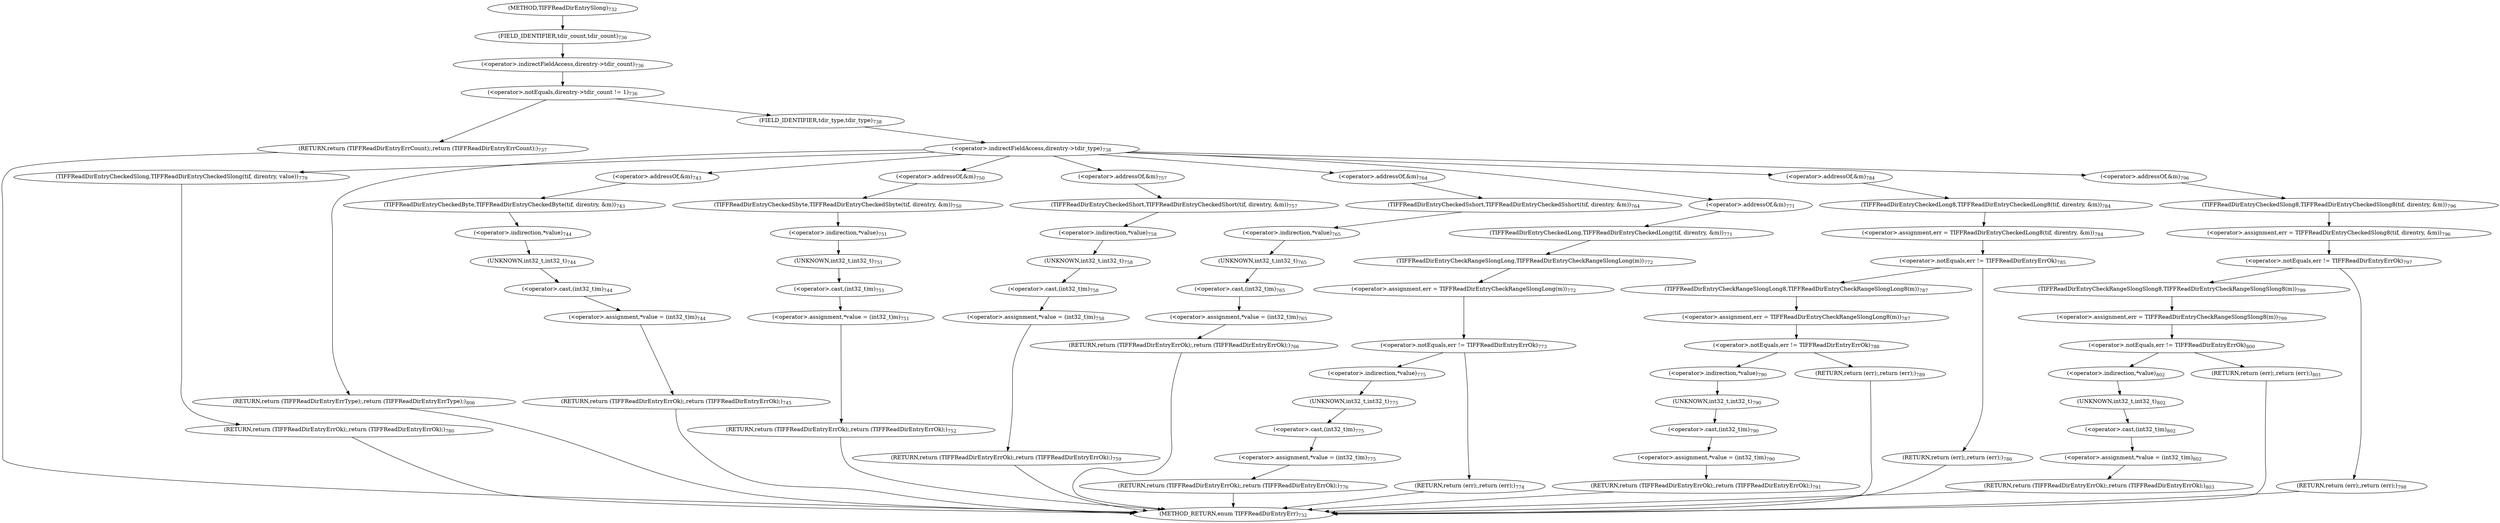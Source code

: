 digraph "TIFFReadDirEntrySlong" {  
"79574" [label = <(&lt;operator&gt;.notEquals,direntry-&gt;tdir_count != 1)<SUB>736</SUB>> ]
"79583" [label = <(&lt;operator&gt;.indirectFieldAccess,direntry-&gt;tdir_type)<SUB>738</SUB>> ]
"79575" [label = <(&lt;operator&gt;.indirectFieldAccess,direntry-&gt;tdir_count)<SUB>736</SUB>> ]
"79580" [label = <(RETURN,return (TIFFReadDirEntryErrCount);,return (TIFFReadDirEntryErrCount);)<SUB>737</SUB>> ]
"79585" [label = <(FIELD_IDENTIFIER,tdir_type,tdir_type)<SUB>738</SUB>> ]
"79685" [label = <(TIFFReadDirEntryCheckedSlong,TIFFReadDirEntryCheckedSlong(tif, direntry, value))<SUB>779</SUB>> ]
"79689" [label = <(RETURN,return (TIFFReadDirEntryErrOk);,return (TIFFReadDirEntryErrOk);)<SUB>780</SUB>> ]
"79766" [label = <(RETURN,return (TIFFReadDirEntryErrType);,return (TIFFReadDirEntryErrType);)<SUB>806</SUB>> ]
"79577" [label = <(FIELD_IDENTIFIER,tdir_count,tdir_count)<SUB>736</SUB>> ]
"79591" [label = <(TIFFReadDirEntryCheckedByte,TIFFReadDirEntryCheckedByte(tif, direntry, &amp;m))<SUB>743</SUB>> ]
"79596" [label = <(&lt;operator&gt;.assignment,*value = (int32_t)m)<SUB>744</SUB>> ]
"79602" [label = <(RETURN,return (TIFFReadDirEntryErrOk);,return (TIFFReadDirEntryErrOk);)<SUB>745</SUB>> ]
"79608" [label = <(TIFFReadDirEntryCheckedSbyte,TIFFReadDirEntryCheckedSbyte(tif, direntry, &amp;m))<SUB>750</SUB>> ]
"79613" [label = <(&lt;operator&gt;.assignment,*value = (int32_t)m)<SUB>751</SUB>> ]
"79619" [label = <(RETURN,return (TIFFReadDirEntryErrOk);,return (TIFFReadDirEntryErrOk);)<SUB>752</SUB>> ]
"79625" [label = <(TIFFReadDirEntryCheckedShort,TIFFReadDirEntryCheckedShort(tif, direntry, &amp;m))<SUB>757</SUB>> ]
"79630" [label = <(&lt;operator&gt;.assignment,*value = (int32_t)m)<SUB>758</SUB>> ]
"79636" [label = <(RETURN,return (TIFFReadDirEntryErrOk);,return (TIFFReadDirEntryErrOk);)<SUB>759</SUB>> ]
"79642" [label = <(TIFFReadDirEntryCheckedSshort,TIFFReadDirEntryCheckedSshort(tif, direntry, &amp;m))<SUB>764</SUB>> ]
"79647" [label = <(&lt;operator&gt;.assignment,*value = (int32_t)m)<SUB>765</SUB>> ]
"79653" [label = <(RETURN,return (TIFFReadDirEntryErrOk);,return (TIFFReadDirEntryErrOk);)<SUB>766</SUB>> ]
"79659" [label = <(TIFFReadDirEntryCheckedLong,TIFFReadDirEntryCheckedLong(tif, direntry, &amp;m))<SUB>771</SUB>> ]
"79664" [label = <(&lt;operator&gt;.assignment,err = TIFFReadDirEntryCheckRangeSlongLong(m))<SUB>772</SUB>> ]
"79675" [label = <(&lt;operator&gt;.assignment,*value = (int32_t)m)<SUB>775</SUB>> ]
"79681" [label = <(RETURN,return (TIFFReadDirEntryErrOk);,return (TIFFReadDirEntryErrOk);)<SUB>776</SUB>> ]
"79695" [label = <(&lt;operator&gt;.assignment,err = TIFFReadDirEntryCheckedLong8(tif, direntry, &amp;m))<SUB>784</SUB>> ]
"79709" [label = <(&lt;operator&gt;.assignment,err = TIFFReadDirEntryCheckRangeSlongLong8(m))<SUB>787</SUB>> ]
"79720" [label = <(&lt;operator&gt;.assignment,*value = (int32_t)m)<SUB>790</SUB>> ]
"79726" [label = <(RETURN,return (TIFFReadDirEntryErrOk);,return (TIFFReadDirEntryErrOk);)<SUB>791</SUB>> ]
"79732" [label = <(&lt;operator&gt;.assignment,err = TIFFReadDirEntryCheckedSlong8(tif, direntry, &amp;m))<SUB>796</SUB>> ]
"79746" [label = <(&lt;operator&gt;.assignment,err = TIFFReadDirEntryCheckRangeSlongSlong8(m))<SUB>799</SUB>> ]
"79757" [label = <(&lt;operator&gt;.assignment,*value = (int32_t)m)<SUB>802</SUB>> ]
"79763" [label = <(RETURN,return (TIFFReadDirEntryErrOk);,return (TIFFReadDirEntryErrOk);)<SUB>803</SUB>> ]
"79594" [label = <(&lt;operator&gt;.addressOf,&amp;m)<SUB>743</SUB>> ]
"79597" [label = <(&lt;operator&gt;.indirection,*value)<SUB>744</SUB>> ]
"79599" [label = <(&lt;operator&gt;.cast,(int32_t)m)<SUB>744</SUB>> ]
"79611" [label = <(&lt;operator&gt;.addressOf,&amp;m)<SUB>750</SUB>> ]
"79614" [label = <(&lt;operator&gt;.indirection,*value)<SUB>751</SUB>> ]
"79616" [label = <(&lt;operator&gt;.cast,(int32_t)m)<SUB>751</SUB>> ]
"79628" [label = <(&lt;operator&gt;.addressOf,&amp;m)<SUB>757</SUB>> ]
"79631" [label = <(&lt;operator&gt;.indirection,*value)<SUB>758</SUB>> ]
"79633" [label = <(&lt;operator&gt;.cast,(int32_t)m)<SUB>758</SUB>> ]
"79645" [label = <(&lt;operator&gt;.addressOf,&amp;m)<SUB>764</SUB>> ]
"79648" [label = <(&lt;operator&gt;.indirection,*value)<SUB>765</SUB>> ]
"79650" [label = <(&lt;operator&gt;.cast,(int32_t)m)<SUB>765</SUB>> ]
"79662" [label = <(&lt;operator&gt;.addressOf,&amp;m)<SUB>771</SUB>> ]
"79666" [label = <(TIFFReadDirEntryCheckRangeSlongLong,TIFFReadDirEntryCheckRangeSlongLong(m))<SUB>772</SUB>> ]
"79669" [label = <(&lt;operator&gt;.notEquals,err != TIFFReadDirEntryErrOk)<SUB>773</SUB>> ]
"79676" [label = <(&lt;operator&gt;.indirection,*value)<SUB>775</SUB>> ]
"79678" [label = <(&lt;operator&gt;.cast,(int32_t)m)<SUB>775</SUB>> ]
"79697" [label = <(TIFFReadDirEntryCheckedLong8,TIFFReadDirEntryCheckedLong8(tif, direntry, &amp;m))<SUB>784</SUB>> ]
"79703" [label = <(&lt;operator&gt;.notEquals,err != TIFFReadDirEntryErrOk)<SUB>785</SUB>> ]
"79711" [label = <(TIFFReadDirEntryCheckRangeSlongLong8,TIFFReadDirEntryCheckRangeSlongLong8(m))<SUB>787</SUB>> ]
"79714" [label = <(&lt;operator&gt;.notEquals,err != TIFFReadDirEntryErrOk)<SUB>788</SUB>> ]
"79721" [label = <(&lt;operator&gt;.indirection,*value)<SUB>790</SUB>> ]
"79723" [label = <(&lt;operator&gt;.cast,(int32_t)m)<SUB>790</SUB>> ]
"79734" [label = <(TIFFReadDirEntryCheckedSlong8,TIFFReadDirEntryCheckedSlong8(tif, direntry, &amp;m))<SUB>796</SUB>> ]
"79740" [label = <(&lt;operator&gt;.notEquals,err != TIFFReadDirEntryErrOk)<SUB>797</SUB>> ]
"79748" [label = <(TIFFReadDirEntryCheckRangeSlongSlong8,TIFFReadDirEntryCheckRangeSlongSlong8(m))<SUB>799</SUB>> ]
"79751" [label = <(&lt;operator&gt;.notEquals,err != TIFFReadDirEntryErrOk)<SUB>800</SUB>> ]
"79758" [label = <(&lt;operator&gt;.indirection,*value)<SUB>802</SUB>> ]
"79760" [label = <(&lt;operator&gt;.cast,(int32_t)m)<SUB>802</SUB>> ]
"79600" [label = <(UNKNOWN,int32_t,int32_t)<SUB>744</SUB>> ]
"79617" [label = <(UNKNOWN,int32_t,int32_t)<SUB>751</SUB>> ]
"79634" [label = <(UNKNOWN,int32_t,int32_t)<SUB>758</SUB>> ]
"79651" [label = <(UNKNOWN,int32_t,int32_t)<SUB>765</SUB>> ]
"79673" [label = <(RETURN,return (err);,return (err);)<SUB>774</SUB>> ]
"79679" [label = <(UNKNOWN,int32_t,int32_t)<SUB>775</SUB>> ]
"79700" [label = <(&lt;operator&gt;.addressOf,&amp;m)<SUB>784</SUB>> ]
"79707" [label = <(RETURN,return (err);,return (err);)<SUB>786</SUB>> ]
"79718" [label = <(RETURN,return (err);,return (err);)<SUB>789</SUB>> ]
"79724" [label = <(UNKNOWN,int32_t,int32_t)<SUB>790</SUB>> ]
"79737" [label = <(&lt;operator&gt;.addressOf,&amp;m)<SUB>796</SUB>> ]
"79744" [label = <(RETURN,return (err);,return (err);)<SUB>798</SUB>> ]
"79755" [label = <(RETURN,return (err);,return (err);)<SUB>801</SUB>> ]
"79761" [label = <(UNKNOWN,int32_t,int32_t)<SUB>802</SUB>> ]
"79567" [label = <(METHOD,TIFFReadDirEntrySlong)<SUB>732</SUB>> ]
"79768" [label = <(METHOD_RETURN,enum TIFFReadDirEntryErr)<SUB>732</SUB>> ]
  "79574" -> "79580" 
  "79574" -> "79585" 
  "79583" -> "79594" 
  "79583" -> "79611" 
  "79583" -> "79628" 
  "79583" -> "79645" 
  "79583" -> "79662" 
  "79583" -> "79685" 
  "79583" -> "79700" 
  "79583" -> "79737" 
  "79583" -> "79766" 
  "79575" -> "79574" 
  "79580" -> "79768" 
  "79585" -> "79583" 
  "79685" -> "79689" 
  "79689" -> "79768" 
  "79766" -> "79768" 
  "79577" -> "79575" 
  "79591" -> "79597" 
  "79596" -> "79602" 
  "79602" -> "79768" 
  "79608" -> "79614" 
  "79613" -> "79619" 
  "79619" -> "79768" 
  "79625" -> "79631" 
  "79630" -> "79636" 
  "79636" -> "79768" 
  "79642" -> "79648" 
  "79647" -> "79653" 
  "79653" -> "79768" 
  "79659" -> "79666" 
  "79664" -> "79669" 
  "79675" -> "79681" 
  "79681" -> "79768" 
  "79695" -> "79703" 
  "79709" -> "79714" 
  "79720" -> "79726" 
  "79726" -> "79768" 
  "79732" -> "79740" 
  "79746" -> "79751" 
  "79757" -> "79763" 
  "79763" -> "79768" 
  "79594" -> "79591" 
  "79597" -> "79600" 
  "79599" -> "79596" 
  "79611" -> "79608" 
  "79614" -> "79617" 
  "79616" -> "79613" 
  "79628" -> "79625" 
  "79631" -> "79634" 
  "79633" -> "79630" 
  "79645" -> "79642" 
  "79648" -> "79651" 
  "79650" -> "79647" 
  "79662" -> "79659" 
  "79666" -> "79664" 
  "79669" -> "79673" 
  "79669" -> "79676" 
  "79676" -> "79679" 
  "79678" -> "79675" 
  "79697" -> "79695" 
  "79703" -> "79707" 
  "79703" -> "79711" 
  "79711" -> "79709" 
  "79714" -> "79718" 
  "79714" -> "79721" 
  "79721" -> "79724" 
  "79723" -> "79720" 
  "79734" -> "79732" 
  "79740" -> "79744" 
  "79740" -> "79748" 
  "79748" -> "79746" 
  "79751" -> "79755" 
  "79751" -> "79758" 
  "79758" -> "79761" 
  "79760" -> "79757" 
  "79600" -> "79599" 
  "79617" -> "79616" 
  "79634" -> "79633" 
  "79651" -> "79650" 
  "79673" -> "79768" 
  "79679" -> "79678" 
  "79700" -> "79697" 
  "79707" -> "79768" 
  "79718" -> "79768" 
  "79724" -> "79723" 
  "79737" -> "79734" 
  "79744" -> "79768" 
  "79755" -> "79768" 
  "79761" -> "79760" 
  "79567" -> "79577" 
}
